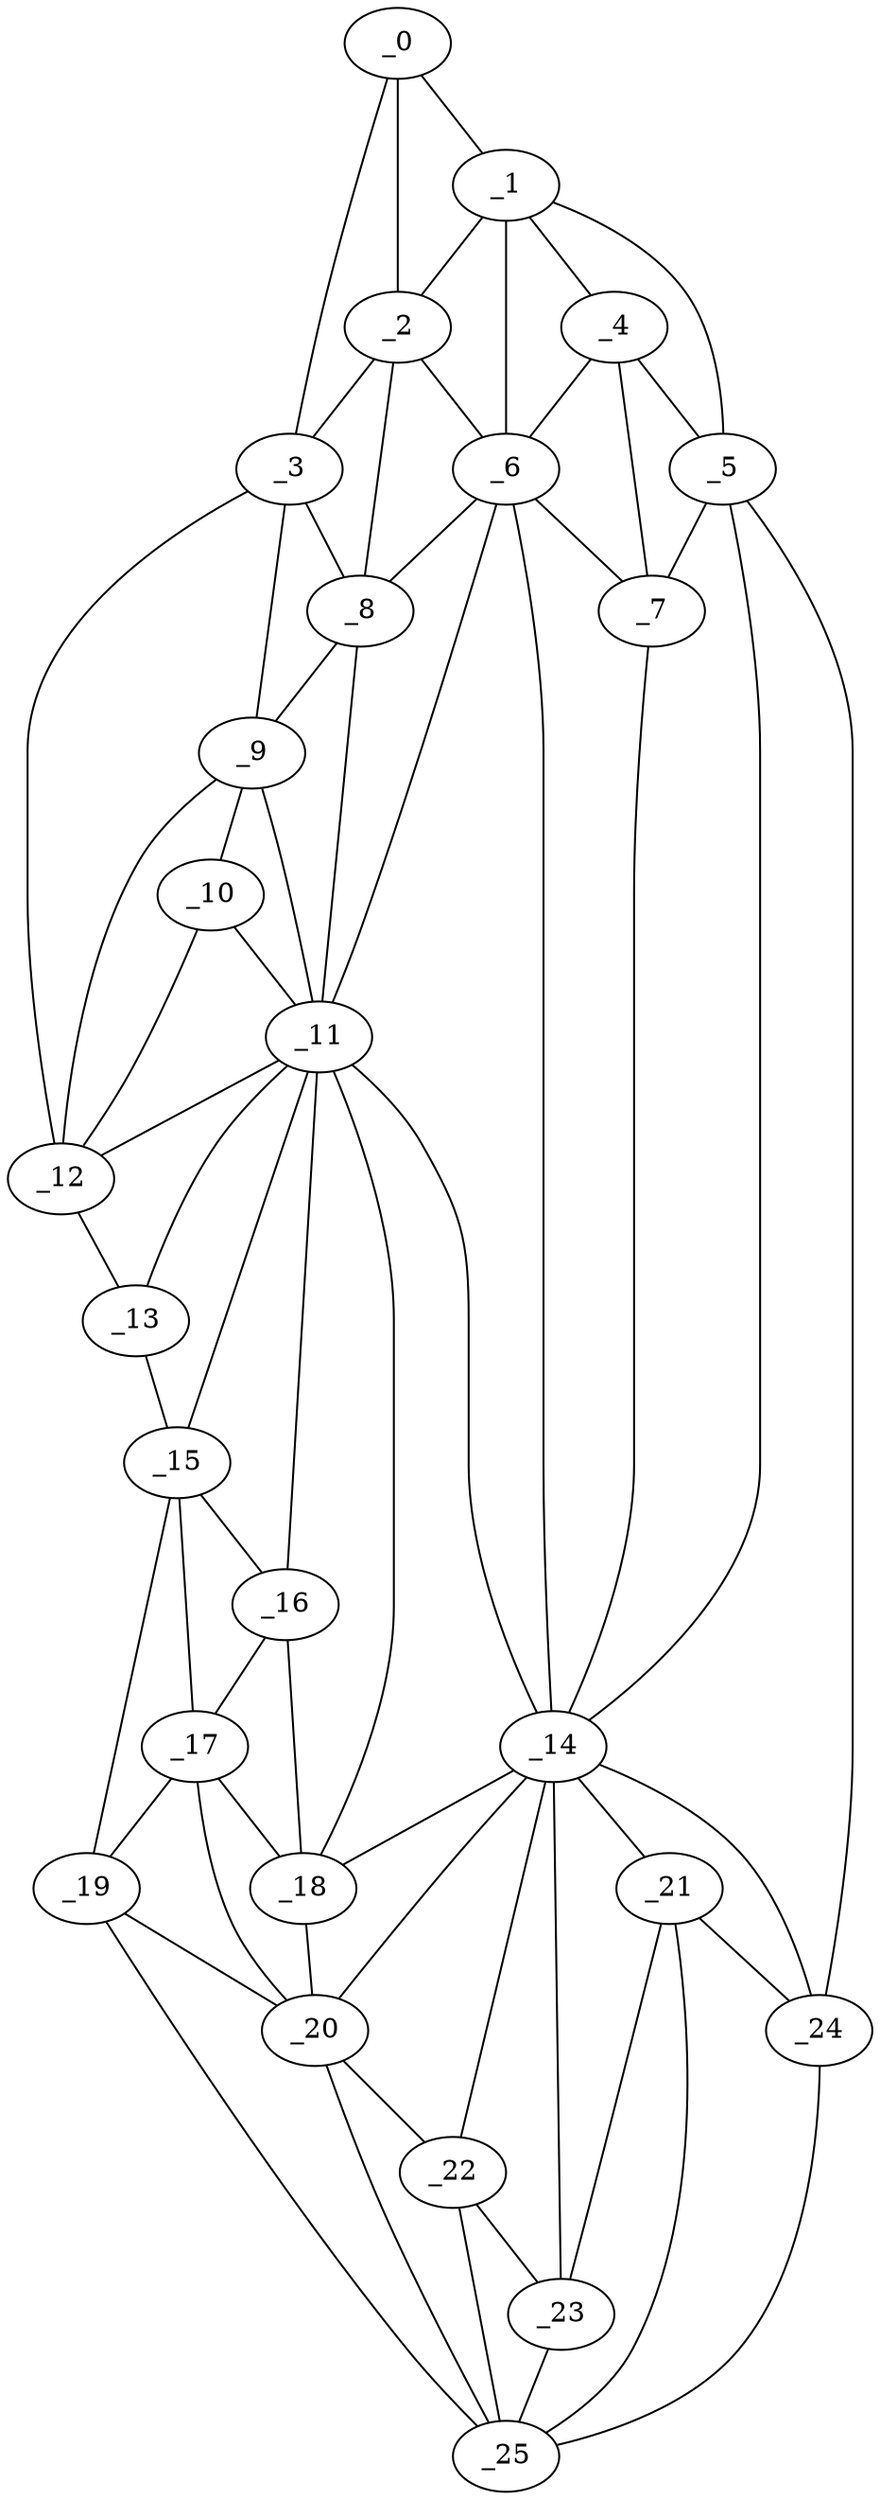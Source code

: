 graph "obj66__90.gxl" {
	_0	 [x=9,
		y=62];
	_1	 [x=11,
		y=85];
	_0 -- _1	 [valence=1];
	_2	 [x=17,
		y=58];
	_0 -- _2	 [valence=2];
	_3	 [x=20,
		y=20];
	_0 -- _3	 [valence=1];
	_1 -- _2	 [valence=2];
	_4	 [x=24,
		y=90];
	_1 -- _4	 [valence=2];
	_5	 [x=32,
		y=103];
	_1 -- _5	 [valence=1];
	_6	 [x=36,
		y=70];
	_1 -- _6	 [valence=2];
	_2 -- _3	 [valence=2];
	_2 -- _6	 [valence=1];
	_8	 [x=40,
		y=21];
	_2 -- _8	 [valence=2];
	_3 -- _8	 [valence=1];
	_9	 [x=48,
		y=16];
	_3 -- _9	 [valence=1];
	_12	 [x=69,
		y=4];
	_3 -- _12	 [valence=1];
	_4 -- _5	 [valence=2];
	_4 -- _6	 [valence=2];
	_7	 [x=39,
		y=83];
	_4 -- _7	 [valence=2];
	_5 -- _7	 [valence=2];
	_14	 [x=89,
		y=91];
	_5 -- _14	 [valence=2];
	_24	 [x=120,
		y=119];
	_5 -- _24	 [valence=1];
	_6 -- _7	 [valence=2];
	_6 -- _8	 [valence=2];
	_11	 [x=65,
		y=23];
	_6 -- _11	 [valence=2];
	_6 -- _14	 [valence=2];
	_7 -- _14	 [valence=2];
	_8 -- _9	 [valence=2];
	_8 -- _11	 [valence=2];
	_10	 [x=60,
		y=16];
	_9 -- _10	 [valence=2];
	_9 -- _11	 [valence=2];
	_9 -- _12	 [valence=2];
	_10 -- _11	 [valence=2];
	_10 -- _12	 [valence=1];
	_11 -- _12	 [valence=1];
	_13	 [x=74,
		y=3];
	_11 -- _13	 [valence=2];
	_11 -- _14	 [valence=2];
	_15	 [x=102,
		y=15];
	_11 -- _15	 [valence=2];
	_16	 [x=105,
		y=37];
	_11 -- _16	 [valence=2];
	_18	 [x=108,
		y=47];
	_11 -- _18	 [valence=1];
	_12 -- _13	 [valence=1];
	_13 -- _15	 [valence=1];
	_14 -- _18	 [valence=2];
	_20	 [x=111,
		y=53];
	_14 -- _20	 [valence=2];
	_21	 [x=112,
		y=91];
	_14 -- _21	 [valence=2];
	_22	 [x=114,
		y=70];
	_14 -- _22	 [valence=2];
	_23	 [x=115,
		y=82];
	_14 -- _23	 [valence=2];
	_14 -- _24	 [valence=2];
	_15 -- _16	 [valence=2];
	_17	 [x=107,
		y=26];
	_15 -- _17	 [valence=2];
	_19	 [x=109,
		y=19];
	_15 -- _19	 [valence=1];
	_16 -- _17	 [valence=2];
	_16 -- _18	 [valence=2];
	_17 -- _18	 [valence=2];
	_17 -- _19	 [valence=1];
	_17 -- _20	 [valence=2];
	_18 -- _20	 [valence=2];
	_19 -- _20	 [valence=2];
	_25	 [x=122,
		y=94];
	_19 -- _25	 [valence=1];
	_20 -- _22	 [valence=2];
	_20 -- _25	 [valence=2];
	_21 -- _23	 [valence=2];
	_21 -- _24	 [valence=1];
	_21 -- _25	 [valence=1];
	_22 -- _23	 [valence=2];
	_22 -- _25	 [valence=2];
	_23 -- _25	 [valence=2];
	_24 -- _25	 [valence=1];
}
